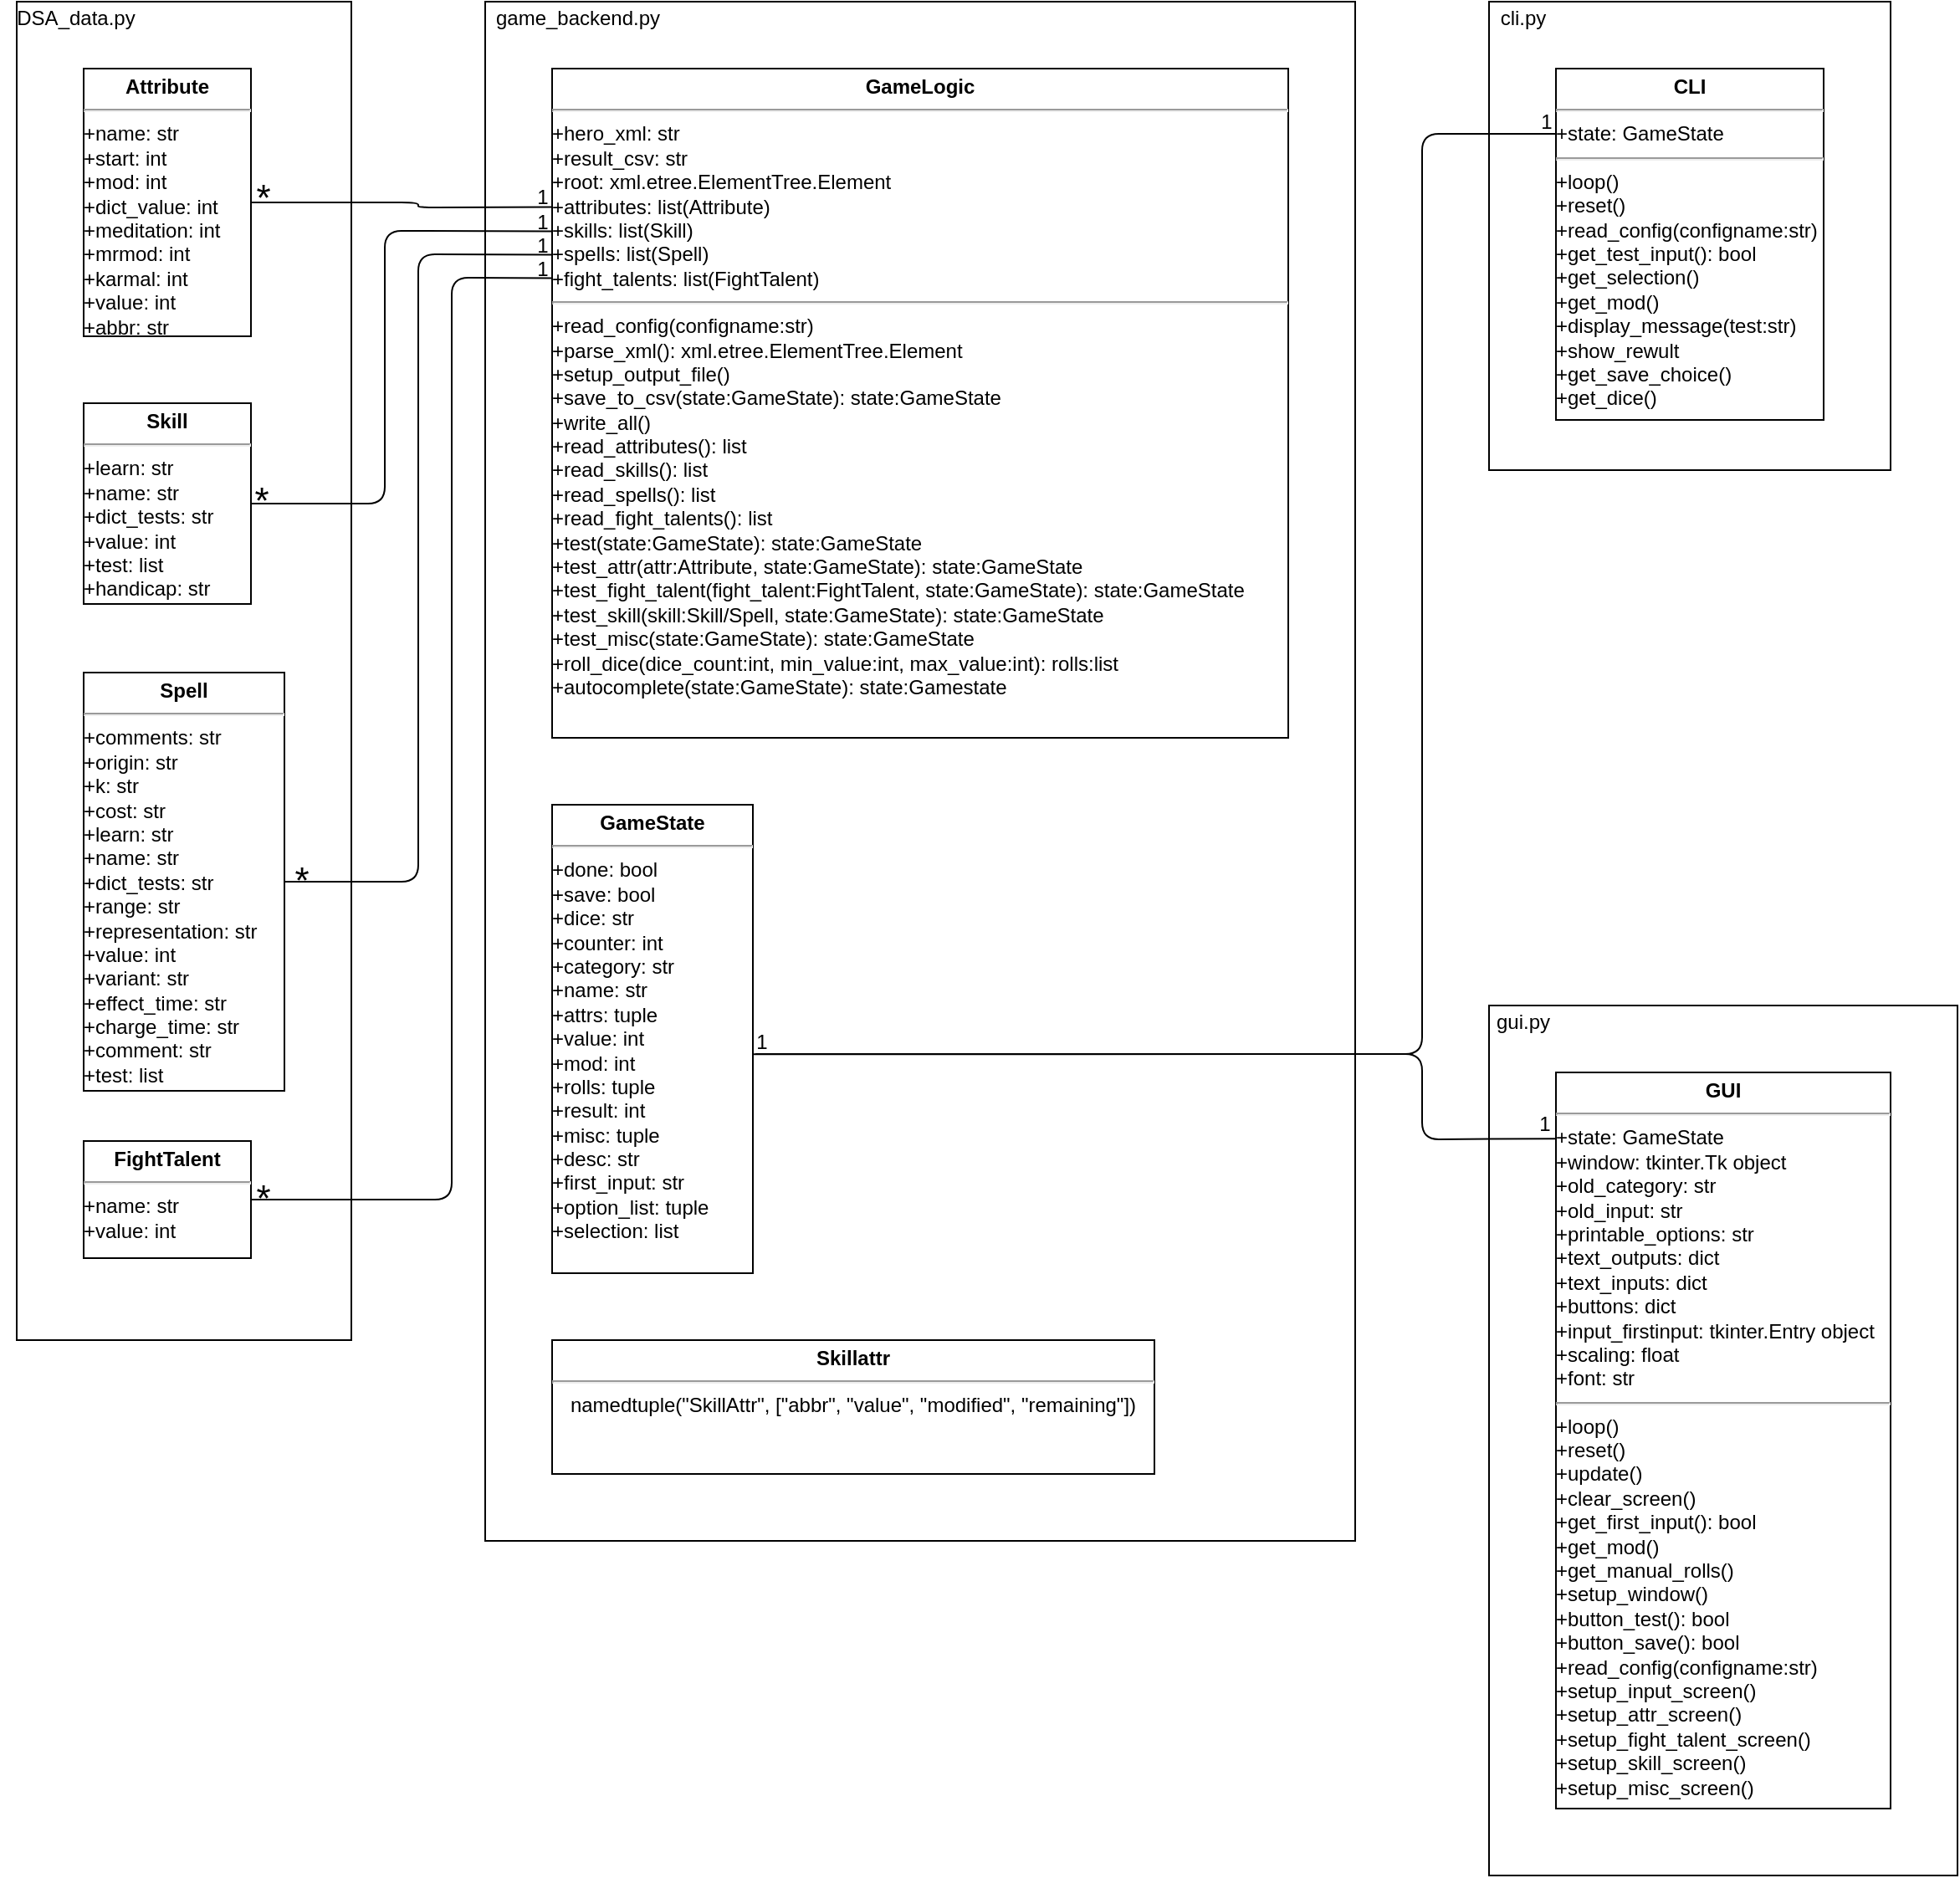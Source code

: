 <mxfile version="13.6.4" type="device"><diagram name="Page-1" id="929967ad-93f9-6ef4-fab6-5d389245f69c"><mxGraphModel dx="3784.5" dy="3585" grid="1" gridSize="10" guides="1" tooltips="1" connect="1" arrows="1" fold="1" page="1" pageScale="1.5" pageWidth="1169" pageHeight="826" background="none" math="0" shadow="0"><root><mxCell id="0" style=";html=1;"/><mxCell id="1" style=";html=1;" parent="0"/><mxCell id="DdQmzsdMxM-hgUcWmm2q-1" value="" style="rounded=0;whiteSpace=wrap;html=1;fillColor=none;" parent="1" vertex="1"><mxGeometry x="40" y="-1640" width="520" height="920" as="geometry"/></mxCell><mxCell id="DdQmzsdMxM-hgUcWmm2q-2" value="&lt;div&gt;game_backend.py&lt;/div&gt;" style="text;html=1;align=center;verticalAlign=middle;resizable=0;points=[];autosize=1;" parent="1" vertex="1"><mxGeometry x="40" y="-1640" width="110" height="20" as="geometry"/></mxCell><mxCell id="DdQmzsdMxM-hgUcWmm2q-3" value="&lt;p style=&quot;margin: 0px ; margin-top: 4px ; text-align: center&quot;&gt;&lt;b&gt;GameLogic&lt;/b&gt;&lt;/p&gt;&lt;hr&gt;&lt;div align=&quot;left&quot;&gt;+hero_xml: str&lt;/div&gt;&lt;div align=&quot;left&quot;&gt;+result_csv: str&lt;/div&gt;&lt;div align=&quot;left&quot;&gt;+root: xml.etree.ElementTree.Element&lt;/div&gt;&lt;div align=&quot;left&quot;&gt;+attributes: list(Attribute)&lt;/div&gt;&lt;div align=&quot;left&quot;&gt;+skills: list(Skill)&lt;/div&gt;&lt;div align=&quot;left&quot;&gt;+spells: list(Spell)&lt;/div&gt;&lt;div align=&quot;left&quot;&gt;+fight_talents: list(FightTalent)&lt;br&gt;&lt;/div&gt;&lt;hr&gt;&lt;div align=&quot;left&quot;&gt;+read_config(configname:str)&lt;/div&gt;&lt;div align=&quot;left&quot;&gt;+parse_xml(): xml.etree.ElementTree.Element&lt;/div&gt;&lt;div align=&quot;left&quot;&gt;+setup_output_file()&lt;/div&gt;&lt;div align=&quot;left&quot;&gt;+save_to_csv(state:GameState): state:GameState&lt;br&gt;&lt;/div&gt;&lt;div align=&quot;left&quot;&gt;+write_all()&lt;br&gt;&lt;/div&gt;&lt;div align=&quot;left&quot;&gt;+read_attributes(): list&lt;/div&gt;&lt;div align=&quot;left&quot;&gt;+read_skills(): list&lt;/div&gt;&lt;div align=&quot;left&quot;&gt;+read_spells(): list&lt;/div&gt;&lt;div align=&quot;left&quot;&gt;+read_fight_talents(): list&lt;br&gt;&lt;/div&gt;&lt;div align=&quot;left&quot;&gt;+test(state:GameState): state:GameState&lt;br&gt;&lt;/div&gt;&lt;div align=&quot;left&quot;&gt;+test_attr(attr:Attribute, state:GameState): state:GameState&lt;/div&gt;&lt;div align=&quot;left&quot;&gt;+test_fight_talent(fight_talent:FightTalent, state:GameState): state:GameState&lt;br&gt;&lt;/div&gt;&lt;div align=&quot;left&quot;&gt;+test_skill(skill:Skill/Spell, state:GameState): state:GameState&lt;br&gt;&lt;/div&gt;&lt;div align=&quot;left&quot;&gt;+test_misc(state:GameState): state:GameState&lt;br&gt;&lt;/div&gt;&lt;div align=&quot;left&quot;&gt;+roll_dice(dice_count:int, min_value:int, max_value:int): rolls:list&lt;br&gt;&lt;/div&gt;&lt;div align=&quot;left&quot;&gt;+autocomplete(state:GameState): state:Gamestate&lt;br&gt;&lt;/div&gt;" style="shape=rect;html=1;overflow=fill;whiteSpace=wrap;" parent="1" vertex="1"><mxGeometry x="80" y="-1600" width="440" height="400" as="geometry"/></mxCell><mxCell id="DdQmzsdMxM-hgUcWmm2q-4" value="&lt;p style=&quot;margin: 0px ; margin-top: 4px ; text-align: center&quot;&gt;&lt;b&gt;GameState&lt;/b&gt;&lt;/p&gt;&lt;hr&gt;&lt;div align=&quot;left&quot;&gt;+done: bool&lt;/div&gt;&lt;div align=&quot;left&quot;&gt;+save: bool&lt;/div&gt;&lt;div align=&quot;left&quot;&gt;+dice: str&lt;/div&gt;&lt;div align=&quot;left&quot;&gt;+counter: int&lt;/div&gt;&lt;div align=&quot;left&quot;&gt;+category: str&lt;/div&gt;&lt;div align=&quot;left&quot;&gt;+name: str&lt;/div&gt;&lt;div align=&quot;left&quot;&gt;+attrs: tuple&lt;/div&gt;&lt;div align=&quot;left&quot;&gt;+value: int&lt;/div&gt;&lt;div align=&quot;left&quot;&gt;+mod: int&lt;/div&gt;&lt;div align=&quot;left&quot;&gt;+rolls: tuple&lt;/div&gt;&lt;div align=&quot;left&quot;&gt;+result: int&lt;/div&gt;&lt;div align=&quot;left&quot;&gt;+misc: tuple&lt;/div&gt;&lt;div align=&quot;left&quot;&gt;+desc: str&lt;/div&gt;&lt;div align=&quot;left&quot;&gt;+first_input: str&lt;/div&gt;&lt;div align=&quot;left&quot;&gt;+option_list: tuple&lt;/div&gt;&lt;div align=&quot;left&quot;&gt;+selection: list&lt;br&gt;&lt;/div&gt;" style="shape=rect;html=1;overflow=fill;whiteSpace=wrap;" parent="1" vertex="1"><mxGeometry x="80" y="-1160" width="120" height="280" as="geometry"/></mxCell><mxCell id="DdQmzsdMxM-hgUcWmm2q-6" value="&lt;p style=&quot;margin: 0px ; margin-top: 4px ; text-align: center&quot;&gt;&lt;b&gt;Skillattr&lt;/b&gt;&lt;/p&gt;&lt;hr&gt;&lt;div&gt;namedtuple(&quot;SkillAttr&quot;, [&quot;abbr&quot;, &quot;value&quot;, &quot;modified&quot;, &quot;remaining&quot;])&lt;br&gt;&lt;/div&gt;" style="shape=rect;html=1;overflow=fill;whiteSpace=wrap;" parent="1" vertex="1"><mxGeometry x="80" y="-840" width="360" height="80" as="geometry"/></mxCell><mxCell id="DdQmzsdMxM-hgUcWmm2q-7" value="" style="rounded=0;whiteSpace=wrap;html=1;fillColor=none;" parent="1" vertex="1"><mxGeometry x="-240" y="-1640" width="200" height="800" as="geometry"/></mxCell><mxCell id="DdQmzsdMxM-hgUcWmm2q-8" value="&lt;p style=&quot;margin: 0px ; margin-top: 4px ; text-align: center&quot;&gt;&lt;b&gt;Attribute&lt;/b&gt;&lt;/p&gt;&lt;hr&gt;&lt;div align=&quot;left&quot;&gt;+name: str&lt;/div&gt;&lt;div align=&quot;left&quot;&gt;+start: int&lt;/div&gt;&lt;div align=&quot;left&quot;&gt;+mod: int&lt;/div&gt;&lt;div align=&quot;left&quot;&gt;+dict_value: int&lt;/div&gt;&lt;div align=&quot;left&quot;&gt;+meditation: int&lt;/div&gt;&lt;div align=&quot;left&quot;&gt;+mrmod: int&lt;/div&gt;&lt;div align=&quot;left&quot;&gt;+karmal: int&lt;/div&gt;&lt;div align=&quot;left&quot;&gt;+value: int&lt;/div&gt;&lt;div align=&quot;left&quot;&gt;+abbr: str&lt;br&gt;&lt;/div&gt;" style="shape=rect;html=1;overflow=fill;whiteSpace=wrap;" parent="1" vertex="1"><mxGeometry x="-200" y="-1600" width="100" height="160" as="geometry"/></mxCell><mxCell id="DdQmzsdMxM-hgUcWmm2q-9" value="&lt;p style=&quot;margin: 0px ; margin-top: 4px ; text-align: center&quot;&gt;&lt;b&gt;Skill&lt;/b&gt;&lt;/p&gt;&lt;hr&gt;&lt;div align=&quot;left&quot;&gt;+learn: str&lt;/div&gt;&lt;div align=&quot;left&quot;&gt;+name: str&lt;/div&gt;&lt;div align=&quot;left&quot;&gt;+dict_tests: str&lt;/div&gt;&lt;div align=&quot;left&quot;&gt;+value: int&lt;/div&gt;&lt;div align=&quot;left&quot;&gt;+test: list&lt;/div&gt;&lt;div align=&quot;left&quot;&gt;+handicap: str&lt;br&gt;&lt;/div&gt;" style="shape=rect;html=1;overflow=fill;whiteSpace=wrap;" parent="1" vertex="1"><mxGeometry x="-200" y="-1400" width="100" height="120" as="geometry"/></mxCell><mxCell id="DdQmzsdMxM-hgUcWmm2q-10" value="&lt;p style=&quot;margin: 0px ; margin-top: 4px ; text-align: center&quot;&gt;&lt;b&gt;Spell&lt;/b&gt;&lt;/p&gt;&lt;hr&gt;&lt;div align=&quot;left&quot;&gt;+comments: str&lt;/div&gt;&lt;div align=&quot;left&quot;&gt;+origin: str&lt;br&gt;&lt;/div&gt;&lt;div align=&quot;left&quot;&gt;+k: str&lt;/div&gt;&lt;div align=&quot;left&quot;&gt;+cost: str&lt;/div&gt;&lt;div align=&quot;left&quot;&gt;+learn: str&lt;/div&gt;&lt;div align=&quot;left&quot;&gt;+name: str&lt;/div&gt;&lt;div align=&quot;left&quot;&gt;+dict_tests: str&lt;/div&gt;&lt;div align=&quot;left&quot;&gt;+range: str&lt;/div&gt;&lt;div align=&quot;left&quot;&gt;+representation: str&lt;/div&gt;&lt;div align=&quot;left&quot;&gt;+value: int&lt;/div&gt;&lt;div align=&quot;left&quot;&gt;+variant: str&lt;/div&gt;&lt;div align=&quot;left&quot;&gt;+effect_time: str&lt;/div&gt;&lt;div align=&quot;left&quot;&gt;+charge_time: str&lt;/div&gt;&lt;div align=&quot;left&quot;&gt;+comment: str&lt;/div&gt;&lt;div align=&quot;left&quot;&gt;+test: list&lt;/div&gt;" style="shape=rect;html=1;overflow=fill;whiteSpace=wrap;" parent="1" vertex="1"><mxGeometry x="-200" y="-1239" width="120" height="250" as="geometry"/></mxCell><mxCell id="DdQmzsdMxM-hgUcWmm2q-11" value="&lt;div&gt;DSA_data.py&lt;/div&gt;" style="text;html=1;align=center;verticalAlign=middle;resizable=0;points=[];autosize=1;" parent="1" vertex="1"><mxGeometry x="-250" y="-1640" width="90" height="20" as="geometry"/></mxCell><mxCell id="DdQmzsdMxM-hgUcWmm2q-13" value="&lt;p style=&quot;margin: 0px ; margin-top: 4px ; text-align: center&quot;&gt;&lt;b&gt;FightTalent&lt;/b&gt;&lt;/p&gt;&lt;hr&gt;&lt;div align=&quot;left&quot;&gt;+name: str&lt;/div&gt;&lt;div align=&quot;left&quot;&gt;+value: int&lt;/div&gt;" style="shape=rect;html=1;overflow=fill;whiteSpace=wrap;" parent="1" vertex="1"><mxGeometry x="-200" y="-959" width="100" height="70" as="geometry"/></mxCell><mxCell id="tfWocAmcsH_Vqc833NFz-1" value="" style="rounded=0;whiteSpace=wrap;html=1;fillColor=none;" vertex="1" parent="1"><mxGeometry x="640" y="-1640" width="240" height="280" as="geometry"/></mxCell><mxCell id="tfWocAmcsH_Vqc833NFz-2" value="cli.py" style="text;html=1;align=center;verticalAlign=middle;resizable=0;points=[];autosize=1;" vertex="1" parent="1"><mxGeometry x="640" y="-1640" width="40" height="20" as="geometry"/></mxCell><mxCell id="tfWocAmcsH_Vqc833NFz-3" value="&lt;p style=&quot;margin: 0px ; margin-top: 4px ; text-align: center&quot;&gt;&lt;b&gt;CLI&lt;/b&gt;&lt;/p&gt;&lt;hr&gt;&lt;div align=&quot;left&quot;&gt;+state: GameState&lt;br&gt;&lt;/div&gt;&lt;hr&gt;&lt;div align=&quot;left&quot;&gt;+loop()&lt;/div&gt;&lt;div align=&quot;left&quot;&gt;+reset()&lt;/div&gt;&lt;div align=&quot;left&quot;&gt;+read_config(configname:str)&lt;/div&gt;&lt;div align=&quot;left&quot;&gt;+get_test_input(): bool&lt;/div&gt;&lt;div align=&quot;left&quot;&gt;+get_selection()&lt;/div&gt;&lt;div align=&quot;left&quot;&gt;+get_mod()&lt;/div&gt;&lt;div align=&quot;left&quot;&gt;+display_message(test:str)&lt;/div&gt;&lt;div align=&quot;left&quot;&gt;+show_rewult&lt;/div&gt;&lt;div align=&quot;left&quot;&gt;+get_save_choice()&lt;/div&gt;&lt;div align=&quot;left&quot;&gt;+get_dice()&lt;br&gt;&lt;/div&gt;" style="shape=rect;html=1;overflow=fill;whiteSpace=wrap;" vertex="1" parent="1"><mxGeometry x="680" y="-1600" width="160" height="210" as="geometry"/></mxCell><mxCell id="tfWocAmcsH_Vqc833NFz-4" value="" style="rounded=0;whiteSpace=wrap;html=1;fillColor=none;" vertex="1" parent="1"><mxGeometry x="640" y="-1040" width="280" height="520" as="geometry"/></mxCell><mxCell id="tfWocAmcsH_Vqc833NFz-5" value="gui.py" style="text;html=1;align=center;verticalAlign=middle;resizable=0;points=[];autosize=1;" vertex="1" parent="1"><mxGeometry x="635" y="-1040" width="50" height="20" as="geometry"/></mxCell><mxCell id="tfWocAmcsH_Vqc833NFz-6" value="&lt;p style=&quot;margin: 0px ; margin-top: 4px ; text-align: center&quot;&gt;&lt;b&gt;GUI&lt;/b&gt;&lt;br&gt;&lt;/p&gt;&lt;hr&gt;&lt;div align=&quot;left&quot;&gt;+state: GameState&lt;/div&gt;&lt;div align=&quot;left&quot;&gt;+window: tkinter.Tk object&lt;/div&gt;&lt;div align=&quot;left&quot;&gt;+old_category: str&lt;br&gt;&lt;/div&gt;&lt;div align=&quot;left&quot;&gt;+old_input: str&lt;br&gt;&lt;/div&gt;&lt;div align=&quot;left&quot;&gt;+printable_options: str&lt;br&gt;&lt;/div&gt;&lt;div align=&quot;left&quot;&gt;+text_outputs: dict&lt;/div&gt;&lt;div align=&quot;left&quot;&gt;+text_inputs: dict&lt;/div&gt;&lt;div align=&quot;left&quot;&gt;+buttons: dict&lt;/div&gt;&lt;div align=&quot;left&quot;&gt;+input_firstinput: tkinter.Entry object&lt;br&gt;&lt;/div&gt;&lt;div align=&quot;left&quot;&gt;+scaling: float&lt;/div&gt;&lt;div align=&quot;left&quot;&gt;+font: str&lt;br&gt;&lt;/div&gt;&lt;hr&gt;&lt;div align=&quot;left&quot;&gt;+loop()&lt;/div&gt;&lt;div align=&quot;left&quot;&gt;+reset()&lt;/div&gt;&lt;div align=&quot;left&quot;&gt;+update()&lt;/div&gt;&lt;div align=&quot;left&quot;&gt;+clear_screen()&lt;/div&gt;&lt;div align=&quot;left&quot;&gt;+get_first_input(): bool&lt;/div&gt;&lt;div align=&quot;left&quot;&gt;+get_mod()&lt;/div&gt;&lt;div align=&quot;left&quot;&gt;+get_manual_rolls()&lt;/div&gt;&lt;div align=&quot;left&quot;&gt;+setup_window()&lt;/div&gt;&lt;div align=&quot;left&quot;&gt;+button_test(): bool&lt;/div&gt;&lt;div align=&quot;left&quot;&gt;+button_save(): bool&lt;/div&gt;&lt;div align=&quot;left&quot;&gt;+read_config(configname:str)&lt;/div&gt;&lt;div align=&quot;left&quot;&gt;+setup_input_screen()&lt;/div&gt;&lt;div align=&quot;left&quot;&gt;+setup_attr_screen()&lt;/div&gt;&lt;div align=&quot;left&quot;&gt;+setup_fight_talent_screen()&lt;/div&gt;&lt;div align=&quot;left&quot;&gt;+setup_skill_screen()&lt;/div&gt;&lt;div align=&quot;left&quot;&gt;+setup_misc_screen()&lt;/div&gt;&lt;div align=&quot;left&quot;&gt;&lt;br&gt;&lt;/div&gt;" style="shape=rect;html=1;overflow=fill;whiteSpace=wrap;" vertex="1" parent="1"><mxGeometry x="680" y="-1000" width="200" height="440" as="geometry"/></mxCell><mxCell id="tfWocAmcsH_Vqc833NFz-7" value="" style="endArrow=none;html=1;exitX=1.013;exitY=0.532;exitDx=0;exitDy=0;entryX=0.001;entryY=0.186;entryDx=0;entryDy=0;exitPerimeter=0;entryPerimeter=0;" edge="1" parent="1" source="DdQmzsdMxM-hgUcWmm2q-4" target="tfWocAmcsH_Vqc833NFz-3"><mxGeometry width="50" height="50" relative="1" as="geometry"><mxPoint x="390" y="-1150" as="sourcePoint"/><mxPoint x="440" y="-1200" as="targetPoint"/><Array as="points"><mxPoint x="600" y="-1011"/><mxPoint x="600" y="-1561"/></Array></mxGeometry></mxCell><mxCell id="tfWocAmcsH_Vqc833NFz-8" value="" style="endArrow=none;html=1;exitX=0.996;exitY=0.529;exitDx=0;exitDy=0;exitPerimeter=0;entryX=0.854;entryY=0.929;entryDx=0;entryDy=0;entryPerimeter=0;" edge="1" parent="1" target="tfWocAmcsH_Vqc833NFz-25"><mxGeometry width="50" height="50" relative="1" as="geometry"><mxPoint x="199.52" y="-1010.88" as="sourcePoint"/><mxPoint x="760.44" y="-962.04" as="targetPoint"/><Array as="points"><mxPoint x="600" y="-1011"/><mxPoint x="600" y="-960"/></Array></mxGeometry></mxCell><mxCell id="tfWocAmcsH_Vqc833NFz-9" value="" style="endArrow=none;html=1;exitX=1;exitY=0.5;exitDx=0;exitDy=0;entryX=0.001;entryY=0.207;entryDx=0;entryDy=0;entryPerimeter=0;" edge="1" parent="1" source="DdQmzsdMxM-hgUcWmm2q-8" target="DdQmzsdMxM-hgUcWmm2q-3"><mxGeometry width="50" height="50" relative="1" as="geometry"><mxPoint x="140" y="-1220" as="sourcePoint"/><mxPoint x="190" y="-1270" as="targetPoint"/><Array as="points"><mxPoint y="-1520"/><mxPoint y="-1517"/></Array></mxGeometry></mxCell><mxCell id="tfWocAmcsH_Vqc833NFz-10" value="" style="endArrow=none;html=1;exitX=1;exitY=0.5;exitDx=0;exitDy=0;entryX=0;entryY=0.243;entryDx=0;entryDy=0;entryPerimeter=0;" edge="1" parent="1" source="DdQmzsdMxM-hgUcWmm2q-9" target="DdQmzsdMxM-hgUcWmm2q-3"><mxGeometry width="50" height="50" relative="1" as="geometry"><mxPoint x="-450" y="-1510" as="sourcePoint"/><mxPoint x="89.56" y="-1508.4" as="targetPoint"/><Array as="points"><mxPoint x="-20" y="-1340"/><mxPoint x="-20" y="-1503"/></Array></mxGeometry></mxCell><mxCell id="tfWocAmcsH_Vqc833NFz-13" value="" style="endArrow=none;html=1;exitX=1;exitY=0.5;exitDx=0;exitDy=0;entryX=0;entryY=0.278;entryDx=0;entryDy=0;entryPerimeter=0;" edge="1" parent="1" source="DdQmzsdMxM-hgUcWmm2q-10" target="DdQmzsdMxM-hgUcWmm2q-3"><mxGeometry width="50" height="50" relative="1" as="geometry"><mxPoint x="-200" y="-1270" as="sourcePoint"/><mxPoint x="-150" y="-1320" as="targetPoint"/><Array as="points"><mxPoint y="-1114"/><mxPoint y="-1489"/></Array></mxGeometry></mxCell><mxCell id="tfWocAmcsH_Vqc833NFz-14" value="" style="endArrow=none;html=1;exitX=1;exitY=0.5;exitDx=0;exitDy=0;entryX=0.001;entryY=0.313;entryDx=0;entryDy=0;entryPerimeter=0;jumpStyle=sharp;jumpSize=0;" edge="1" parent="1" source="DdQmzsdMxM-hgUcWmm2q-13" target="DdQmzsdMxM-hgUcWmm2q-3"><mxGeometry width="50" height="50" relative="1" as="geometry"><mxPoint x="-300" y="-1250" as="sourcePoint"/><mxPoint x="-250" y="-1300" as="targetPoint"/><Array as="points"><mxPoint x="20" y="-924"/><mxPoint x="20" y="-1475"/></Array></mxGeometry></mxCell><mxCell id="tfWocAmcsH_Vqc833NFz-15" value="&lt;font style=&quot;font-size: 22px&quot;&gt;*&lt;/font&gt;" style="text;html=1;align=center;verticalAlign=middle;resizable=0;points=[];autosize=1;" vertex="1" parent="1"><mxGeometry x="-103" y="-1532" width="20" height="20" as="geometry"/></mxCell><mxCell id="tfWocAmcsH_Vqc833NFz-16" value="&lt;font style=&quot;font-size: 22px&quot;&gt;*&lt;/font&gt;" style="text;html=1;align=center;verticalAlign=middle;resizable=0;points=[];autosize=1;" vertex="1" parent="1"><mxGeometry x="-104" y="-1351" width="20" height="20" as="geometry"/></mxCell><mxCell id="tfWocAmcsH_Vqc833NFz-17" value="&lt;font style=&quot;font-size: 22px&quot;&gt;*&lt;/font&gt;" style="text;html=1;align=center;verticalAlign=middle;resizable=0;points=[];autosize=1;" vertex="1" parent="1"><mxGeometry x="-80" y="-1124" width="20" height="20" as="geometry"/></mxCell><mxCell id="tfWocAmcsH_Vqc833NFz-18" value="&lt;font style=&quot;font-size: 22px&quot;&gt;*&lt;/font&gt;" style="text;html=1;align=center;verticalAlign=middle;resizable=0;points=[];autosize=1;" vertex="1" parent="1"><mxGeometry x="-103" y="-934" width="20" height="20" as="geometry"/></mxCell><mxCell id="tfWocAmcsH_Vqc833NFz-19" value="1" style="text;html=1;align=center;verticalAlign=middle;resizable=0;points=[];autosize=1;" vertex="1" parent="1"><mxGeometry x="64" y="-1533" width="20" height="20" as="geometry"/></mxCell><mxCell id="tfWocAmcsH_Vqc833NFz-20" value="1" style="text;html=1;align=center;verticalAlign=middle;resizable=0;points=[];autosize=1;" vertex="1" parent="1"><mxGeometry x="64" y="-1518" width="20" height="20" as="geometry"/></mxCell><mxCell id="tfWocAmcsH_Vqc833NFz-21" value="1" style="text;html=1;align=center;verticalAlign=middle;resizable=0;points=[];autosize=1;" vertex="1" parent="1"><mxGeometry x="64" y="-1504" width="20" height="20" as="geometry"/></mxCell><mxCell id="tfWocAmcsH_Vqc833NFz-22" value="1" style="text;html=1;align=center;verticalAlign=middle;resizable=0;points=[];autosize=1;" vertex="1" parent="1"><mxGeometry x="64" y="-1490" width="20" height="20" as="geometry"/></mxCell><mxCell id="tfWocAmcsH_Vqc833NFz-23" value="1" style="text;html=1;align=center;verticalAlign=middle;resizable=0;points=[];autosize=1;" vertex="1" parent="1"><mxGeometry x="195" y="-1028" width="20" height="20" as="geometry"/></mxCell><mxCell id="tfWocAmcsH_Vqc833NFz-25" value="1" style="text;html=1;align=center;verticalAlign=middle;resizable=0;points=[];autosize=1;" vertex="1" parent="1"><mxGeometry x="663" y="-979" width="20" height="20" as="geometry"/></mxCell><mxCell id="tfWocAmcsH_Vqc833NFz-26" value="1" style="text;html=1;align=center;verticalAlign=middle;resizable=0;points=[];autosize=1;" vertex="1" parent="1"><mxGeometry x="664" y="-1578" width="20" height="20" as="geometry"/></mxCell></root></mxGraphModel></diagram></mxfile>